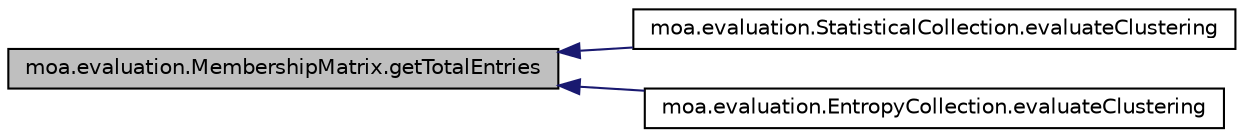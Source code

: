digraph G
{
  edge [fontname="Helvetica",fontsize="10",labelfontname="Helvetica",labelfontsize="10"];
  node [fontname="Helvetica",fontsize="10",shape=record];
  rankdir=LR;
  Node1 [label="moa.evaluation.MembershipMatrix.getTotalEntries",height=0.2,width=0.4,color="black", fillcolor="grey75", style="filled" fontcolor="black"];
  Node1 -> Node2 [dir=back,color="midnightblue",fontsize="10",style="solid",fontname="Helvetica"];
  Node2 [label="moa.evaluation.StatisticalCollection.evaluateClustering",height=0.2,width=0.4,color="black", fillcolor="white", style="filled",URL="$classmoa_1_1evaluation_1_1StatisticalCollection.html#aa0f22d344ec554bc43a89f941216233c"];
  Node1 -> Node3 [dir=back,color="midnightblue",fontsize="10",style="solid",fontname="Helvetica"];
  Node3 [label="moa.evaluation.EntropyCollection.evaluateClustering",height=0.2,width=0.4,color="black", fillcolor="white", style="filled",URL="$classmoa_1_1evaluation_1_1EntropyCollection.html#a8635d2298f125c9b297e3ff64f29b52f"];
}
